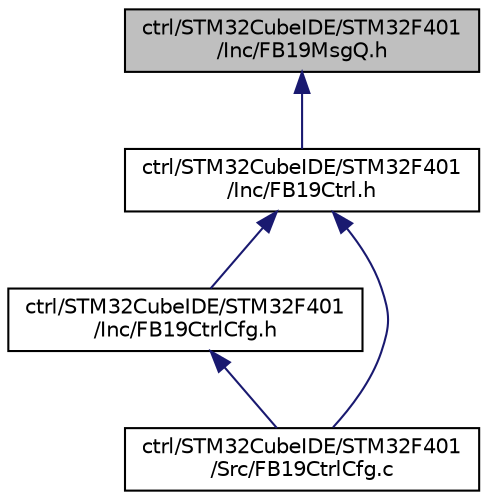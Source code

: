 digraph "ctrl/STM32CubeIDE/STM32F401/Inc/FB19MsgQ.h"
{
 // LATEX_PDF_SIZE
  edge [fontname="Helvetica",fontsize="10",labelfontname="Helvetica",labelfontsize="10"];
  node [fontname="Helvetica",fontsize="10",shape=record];
  Node1 [label="ctrl/STM32CubeIDE/STM32F401\l/Inc/FB19MsgQ.h",height=0.2,width=0.4,color="black", fillcolor="grey75", style="filled", fontcolor="black",tooltip="This file publishes the interface of the FieldBus19 message queue."];
  Node1 -> Node2 [dir="back",color="midnightblue",fontsize="10",style="solid",fontname="Helvetica"];
  Node2 [label="ctrl/STM32CubeIDE/STM32F401\l/Inc/FB19Ctrl.h",height=0.2,width=0.4,color="black", fillcolor="white", style="filled",URL="$_f_b19_ctrl_8h.html",tooltip="This file publishes the interface of the FieldBus19 Controller library."];
  Node2 -> Node3 [dir="back",color="midnightblue",fontsize="10",style="solid",fontname="Helvetica"];
  Node3 [label="ctrl/STM32CubeIDE/STM32F401\l/Inc/FB19CtrlCfg.h",height=0.2,width=0.4,color="black", fillcolor="white", style="filled",URL="$_f_b19_ctrl_cfg_8h.html",tooltip="This file publishes the interface of the FieldBus19 Controller configuration file."];
  Node3 -> Node4 [dir="back",color="midnightblue",fontsize="10",style="solid",fontname="Helvetica"];
  Node4 [label="ctrl/STM32CubeIDE/STM32F401\l/Src/FB19CtrlCfg.c",height=0.2,width=0.4,color="black", fillcolor="white", style="filled",URL="$_f_b19_ctrl_cfg_8c.html",tooltip="This file implements the interface of the FieldBus19 Controller configuration module."];
  Node2 -> Node4 [dir="back",color="midnightblue",fontsize="10",style="solid",fontname="Helvetica"];
}

